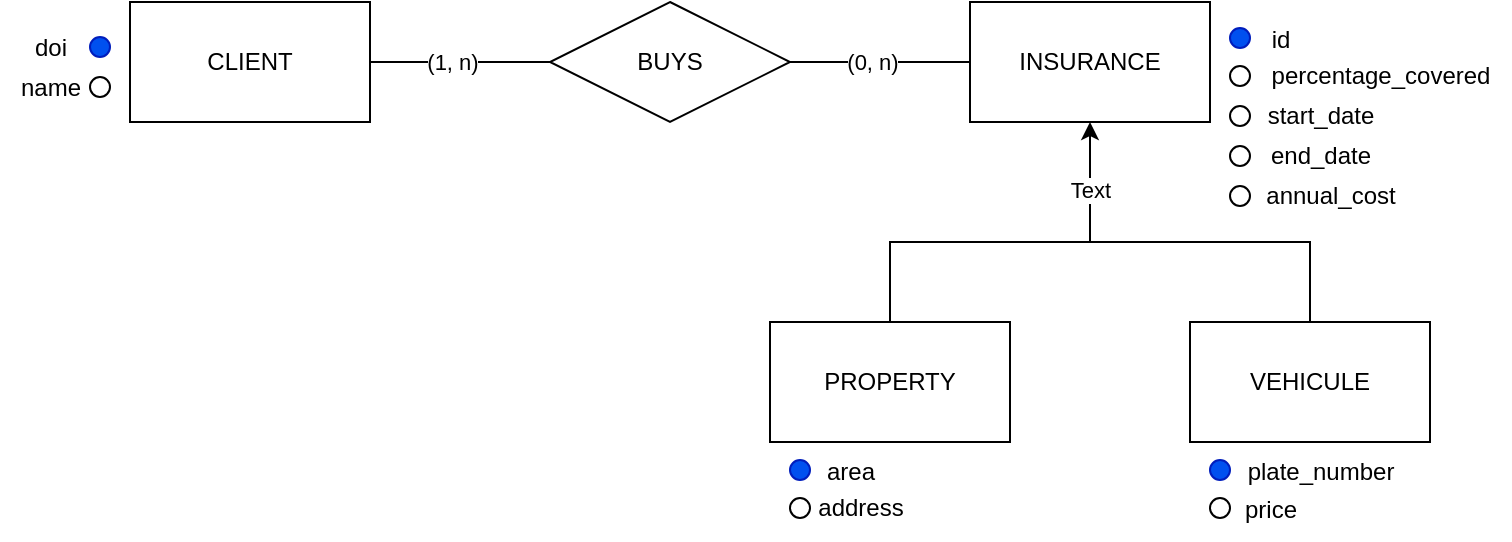 <mxfile version="26.0.11">
  <diagram name="Página-1" id="ithMAt6TO87KFOcI6PQm">
    <mxGraphModel dx="1162" dy="650" grid="1" gridSize="10" guides="1" tooltips="1" connect="1" arrows="1" fold="1" page="1" pageScale="1" pageWidth="1169" pageHeight="827" math="0" shadow="0">
      <root>
        <mxCell id="0" />
        <mxCell id="1" parent="0" />
        <mxCell id="aW5KBKIzOO0NqsmFz-F7-1" value="CLIENT" style="rounded=0;whiteSpace=wrap;html=1;" vertex="1" parent="1">
          <mxGeometry x="270" y="410" width="120" height="60" as="geometry" />
        </mxCell>
        <mxCell id="aW5KBKIzOO0NqsmFz-F7-2" value="INSURANCE" style="rounded=0;whiteSpace=wrap;html=1;" vertex="1" parent="1">
          <mxGeometry x="690" y="410" width="120" height="60" as="geometry" />
        </mxCell>
        <mxCell id="aW5KBKIzOO0NqsmFz-F7-9" value="BUYS" style="shape=rhombus;perimeter=rhombusPerimeter;whiteSpace=wrap;html=1;align=center;" vertex="1" parent="1">
          <mxGeometry x="480" y="410" width="120" height="60" as="geometry" />
        </mxCell>
        <mxCell id="aW5KBKIzOO0NqsmFz-F7-10" value="" style="endArrow=none;html=1;rounded=0;entryX=0;entryY=0.5;entryDx=0;entryDy=0;" edge="1" parent="1" target="aW5KBKIzOO0NqsmFz-F7-9">
          <mxGeometry width="50" height="50" relative="1" as="geometry">
            <mxPoint x="390" y="440" as="sourcePoint" />
            <mxPoint x="440" y="390" as="targetPoint" />
          </mxGeometry>
        </mxCell>
        <mxCell id="aW5KBKIzOO0NqsmFz-F7-11" value="(1, n)" style="edgeLabel;html=1;align=center;verticalAlign=middle;resizable=0;points=[];" vertex="1" connectable="0" parent="aW5KBKIzOO0NqsmFz-F7-10">
          <mxGeometry x="-0.268" y="-1" relative="1" as="geometry">
            <mxPoint x="8" y="-1" as="offset" />
          </mxGeometry>
        </mxCell>
        <mxCell id="aW5KBKIzOO0NqsmFz-F7-12" value="" style="endArrow=none;html=1;rounded=0;entryX=0;entryY=0.5;entryDx=0;entryDy=0;" edge="1" parent="1">
          <mxGeometry width="50" height="50" relative="1" as="geometry">
            <mxPoint x="600" y="440" as="sourcePoint" />
            <mxPoint x="690" y="440" as="targetPoint" />
          </mxGeometry>
        </mxCell>
        <mxCell id="aW5KBKIzOO0NqsmFz-F7-13" value="(0, n)" style="edgeLabel;html=1;align=center;verticalAlign=middle;resizable=0;points=[];" vertex="1" connectable="0" parent="aW5KBKIzOO0NqsmFz-F7-12">
          <mxGeometry x="-0.268" y="-1" relative="1" as="geometry">
            <mxPoint x="8" y="-1" as="offset" />
          </mxGeometry>
        </mxCell>
        <mxCell id="aW5KBKIzOO0NqsmFz-F7-14" value="" style="ellipse;whiteSpace=wrap;html=1;aspect=fixed;fillColor=#0050ef;fontColor=#ffffff;strokeColor=#001DBC;" vertex="1" parent="1">
          <mxGeometry x="250" y="427.5" width="10" height="10" as="geometry" />
        </mxCell>
        <mxCell id="aW5KBKIzOO0NqsmFz-F7-15" value="" style="ellipse;whiteSpace=wrap;html=1;aspect=fixed;" vertex="1" parent="1">
          <mxGeometry x="250" y="447.5" width="10" height="10" as="geometry" />
        </mxCell>
        <mxCell id="aW5KBKIzOO0NqsmFz-F7-16" value="doi" style="text;html=1;align=center;verticalAlign=middle;resizable=0;points=[];autosize=1;strokeColor=none;fillColor=none;" vertex="1" parent="1">
          <mxGeometry x="210" y="417.5" width="40" height="30" as="geometry" />
        </mxCell>
        <mxCell id="aW5KBKIzOO0NqsmFz-F7-17" value="name" style="text;html=1;align=center;verticalAlign=middle;resizable=0;points=[];autosize=1;strokeColor=none;fillColor=none;" vertex="1" parent="1">
          <mxGeometry x="205" y="437.5" width="50" height="30" as="geometry" />
        </mxCell>
        <mxCell id="aW5KBKIzOO0NqsmFz-F7-18" value="" style="ellipse;whiteSpace=wrap;html=1;aspect=fixed;fillColor=#0050ef;fontColor=#ffffff;strokeColor=#001DBC;" vertex="1" parent="1">
          <mxGeometry x="820" y="423" width="10" height="10" as="geometry" />
        </mxCell>
        <mxCell id="aW5KBKIzOO0NqsmFz-F7-19" value="" style="ellipse;whiteSpace=wrap;html=1;aspect=fixed;" vertex="1" parent="1">
          <mxGeometry x="820" y="442" width="10" height="10" as="geometry" />
        </mxCell>
        <mxCell id="aW5KBKIzOO0NqsmFz-F7-20" value="id" style="text;html=1;align=center;verticalAlign=middle;resizable=0;points=[];autosize=1;strokeColor=none;fillColor=none;" vertex="1" parent="1">
          <mxGeometry x="830" y="414" width="30" height="30" as="geometry" />
        </mxCell>
        <mxCell id="aW5KBKIzOO0NqsmFz-F7-21" value="percentage_covered" style="text;html=1;align=center;verticalAlign=middle;resizable=0;points=[];autosize=1;strokeColor=none;fillColor=none;" vertex="1" parent="1">
          <mxGeometry x="830" y="432" width="130" height="30" as="geometry" />
        </mxCell>
        <mxCell id="aW5KBKIzOO0NqsmFz-F7-22" value="" style="ellipse;whiteSpace=wrap;html=1;aspect=fixed;" vertex="1" parent="1">
          <mxGeometry x="820" y="462" width="10" height="10" as="geometry" />
        </mxCell>
        <mxCell id="aW5KBKIzOO0NqsmFz-F7-23" value="start_date" style="text;html=1;align=center;verticalAlign=middle;resizable=0;points=[];autosize=1;strokeColor=none;fillColor=none;" vertex="1" parent="1">
          <mxGeometry x="825" y="452" width="80" height="30" as="geometry" />
        </mxCell>
        <mxCell id="aW5KBKIzOO0NqsmFz-F7-24" value="" style="ellipse;whiteSpace=wrap;html=1;aspect=fixed;" vertex="1" parent="1">
          <mxGeometry x="820" y="482" width="10" height="10" as="geometry" />
        </mxCell>
        <mxCell id="aW5KBKIzOO0NqsmFz-F7-25" value="end_date" style="text;html=1;align=center;verticalAlign=middle;resizable=0;points=[];autosize=1;strokeColor=none;fillColor=none;" vertex="1" parent="1">
          <mxGeometry x="830" y="472" width="70" height="30" as="geometry" />
        </mxCell>
        <mxCell id="aW5KBKIzOO0NqsmFz-F7-26" value="" style="ellipse;whiteSpace=wrap;html=1;aspect=fixed;" vertex="1" parent="1">
          <mxGeometry x="820" y="502" width="10" height="10" as="geometry" />
        </mxCell>
        <mxCell id="aW5KBKIzOO0NqsmFz-F7-27" value="annual_cost" style="text;html=1;align=center;verticalAlign=middle;resizable=0;points=[];autosize=1;strokeColor=none;fillColor=none;" vertex="1" parent="1">
          <mxGeometry x="825" y="492" width="90" height="30" as="geometry" />
        </mxCell>
        <mxCell id="aW5KBKIzOO0NqsmFz-F7-29" value="PROPERTY" style="rounded=0;whiteSpace=wrap;html=1;" vertex="1" parent="1">
          <mxGeometry x="590" y="570" width="120" height="60" as="geometry" />
        </mxCell>
        <mxCell id="aW5KBKIzOO0NqsmFz-F7-30" value="VEHICULE" style="rounded=0;whiteSpace=wrap;html=1;" vertex="1" parent="1">
          <mxGeometry x="800" y="570" width="120" height="60" as="geometry" />
        </mxCell>
        <mxCell id="aW5KBKIzOO0NqsmFz-F7-31" value="" style="endArrow=none;html=1;rounded=0;exitX=0.5;exitY=0;exitDx=0;exitDy=0;entryX=0.5;entryY=0;entryDx=0;entryDy=0;" edge="1" parent="1" source="aW5KBKIzOO0NqsmFz-F7-29" target="aW5KBKIzOO0NqsmFz-F7-30">
          <mxGeometry width="50" height="50" relative="1" as="geometry">
            <mxPoint x="500" y="450" as="sourcePoint" />
            <mxPoint x="550" y="400" as="targetPoint" />
            <Array as="points">
              <mxPoint x="650" y="530" />
              <mxPoint x="750" y="530" />
              <mxPoint x="860" y="530" />
            </Array>
          </mxGeometry>
        </mxCell>
        <mxCell id="aW5KBKIzOO0NqsmFz-F7-32" value="" style="endArrow=classic;html=1;rounded=0;" edge="1" parent="1">
          <mxGeometry width="50" height="50" relative="1" as="geometry">
            <mxPoint x="750" y="530" as="sourcePoint" />
            <mxPoint x="750" y="470" as="targetPoint" />
          </mxGeometry>
        </mxCell>
        <mxCell id="aW5KBKIzOO0NqsmFz-F7-41" value="Text" style="edgeLabel;html=1;align=center;verticalAlign=middle;resizable=0;points=[];" vertex="1" connectable="0" parent="aW5KBKIzOO0NqsmFz-F7-32">
          <mxGeometry x="-0.124" relative="1" as="geometry">
            <mxPoint as="offset" />
          </mxGeometry>
        </mxCell>
        <mxCell id="aW5KBKIzOO0NqsmFz-F7-33" value="" style="ellipse;whiteSpace=wrap;html=1;aspect=fixed;fillColor=#0050ef;fontColor=#ffffff;strokeColor=#001DBC;" vertex="1" parent="1">
          <mxGeometry x="810" y="639" width="10" height="10" as="geometry" />
        </mxCell>
        <mxCell id="aW5KBKIzOO0NqsmFz-F7-34" value="" style="ellipse;whiteSpace=wrap;html=1;aspect=fixed;" vertex="1" parent="1">
          <mxGeometry x="810" y="658" width="10" height="10" as="geometry" />
        </mxCell>
        <mxCell id="aW5KBKIzOO0NqsmFz-F7-35" value="plate_number" style="text;html=1;align=center;verticalAlign=middle;resizable=0;points=[];autosize=1;strokeColor=none;fillColor=none;" vertex="1" parent="1">
          <mxGeometry x="815" y="630" width="100" height="30" as="geometry" />
        </mxCell>
        <mxCell id="aW5KBKIzOO0NqsmFz-F7-36" value="price" style="text;html=1;align=center;verticalAlign=middle;resizable=0;points=[];autosize=1;strokeColor=none;fillColor=none;" vertex="1" parent="1">
          <mxGeometry x="815" y="649" width="50" height="30" as="geometry" />
        </mxCell>
        <mxCell id="aW5KBKIzOO0NqsmFz-F7-37" value="" style="ellipse;whiteSpace=wrap;html=1;aspect=fixed;fillColor=#0050ef;fontColor=#ffffff;strokeColor=#001DBC;" vertex="1" parent="1">
          <mxGeometry x="600" y="639" width="10" height="10" as="geometry" />
        </mxCell>
        <mxCell id="aW5KBKIzOO0NqsmFz-F7-38" value="" style="ellipse;whiteSpace=wrap;html=1;aspect=fixed;" vertex="1" parent="1">
          <mxGeometry x="600" y="658" width="10" height="10" as="geometry" />
        </mxCell>
        <mxCell id="aW5KBKIzOO0NqsmFz-F7-39" value="area" style="text;html=1;align=center;verticalAlign=middle;resizable=0;points=[];autosize=1;strokeColor=none;fillColor=none;" vertex="1" parent="1">
          <mxGeometry x="605" y="630" width="50" height="30" as="geometry" />
        </mxCell>
        <mxCell id="aW5KBKIzOO0NqsmFz-F7-40" value="address" style="text;html=1;align=center;verticalAlign=middle;resizable=0;points=[];autosize=1;strokeColor=none;fillColor=none;" vertex="1" parent="1">
          <mxGeometry x="600" y="648" width="70" height="30" as="geometry" />
        </mxCell>
      </root>
    </mxGraphModel>
  </diagram>
</mxfile>
